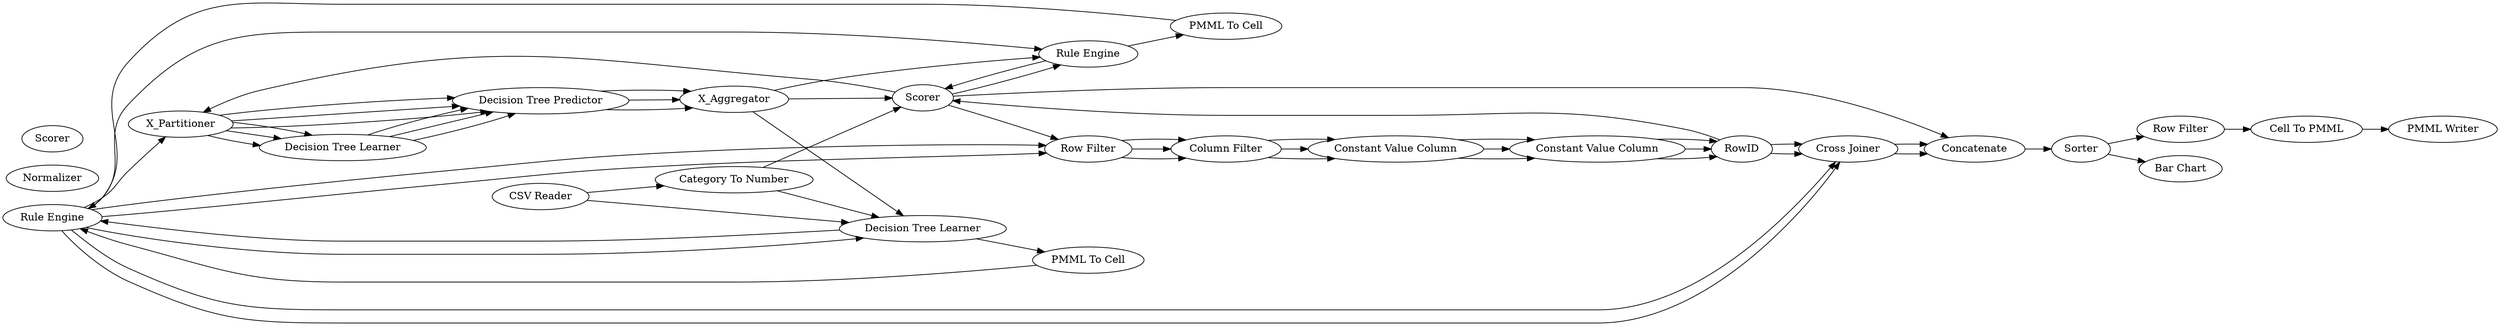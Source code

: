 digraph {
	52 [label=Sorter]
	53 [label="Row Filter"]
	54 [label="Cell To PMML"]
	58 [label="Category To Number"]
	59 [label="Bar Chart"]
	60 [label=Concatenate]
	61 [label="PMML Writer"]
	62 [label="CSV Reader"]
	2 [label=X_Partitioner]
	7 [label=X_Aggregator]
	31 [label="RProp MLP Learner"]
	32 [label="MultiLayerPerceptron Predictor"]
	38 [label="Cross Joiner"]
	39 [label=Normalizer]
	40 [label=Scorer]
	22 [label="PMML To Cell"]
	34 [label="Rule Engine"]
	35 [label="RProp MLP Learner"]
	9 [label="Row Filter"]
	290 [label="Constant Value Column"]
	292 [label="Constant Value Column"]
	293 [label=RowID]
	294 [label="Column Filter"]
	2 [label=X_Partitioner]
	7 [label=X_Aggregator]
	31 [label="SVM Learner"]
	32 [label="SVM Predictor"]
	39 [label="Cross Joiner"]
	40 [label=Normalizer]
	41 [label=Scorer]
	9 [label="Row Filter"]
	290 [label="Constant Value Column"]
	292 [label="Constant Value Column"]
	293 [label=RowID]
	294 [label="Column Filter"]
	33 [label="SVM Learner"]
	34 [label="PMML To Cell"]
	35 [label="Rule Engine"]
	2 [label=X_Partitioner]
	7 [label=X_Aggregator]
	31 [label="Decision Tree Learner"]
	32 [label="Decision Tree Predictor"]
	38 [label="Cross Joiner"]
	39 [label=Scorer]
	28 [label="PMML To Cell"]
	33 [label="Decision Tree Learner"]
	34 [label="Rule Engine"]
	9 [label="Row Filter"]
	290 [label="Constant Value Column"]
	292 [label="Constant Value Column"]
	293 [label=RowID]
	294 [label="Column Filter"]
	22 -> 34
	35 -> 22
	9 -> 294
	290 -> 292
	292 -> 293
	294 -> 290
	2 -> 32
	2 -> 31
	7 -> 33
	31 -> 32
	32 -> 7
	39 -> 2
	39 -> 35
	34 -> 9
	34 -> 38
	293 -> 38
	9 -> 294
	290 -> 292
	292 -> 293
	294 -> 290
	33 -> 34
	34 -> 35
	2 -> 32
	2 -> 31
	7 -> 35
	31 -> 32
	32 -> 7
	34 -> 2
	34 -> 33
	34 -> 9
	293 -> 39
	35 -> 39
	28 -> 34
	33 -> 28
	9 -> 294
	290 -> 292
	292 -> 293
	294 -> 290
	2 -> 32
	2 -> 31
	7 -> 39
	31 -> 32
	32 -> 7
	39 -> 9
	34 -> 38
	293 -> 38
	52 -> 53
	52 -> 59
	53 -> 54
	54 -> 61
	58 -> 39
	58 -> 33
	60 -> 52
	62 -> 58
	62 -> 33
	38 -> 60
	39 -> 60
	38 -> 60
	rankdir=LR
}

